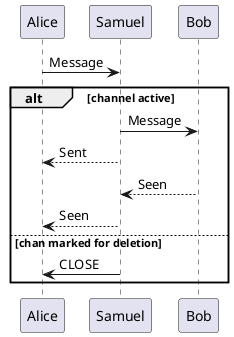 @startuml
Alice -> Samuel: Message
alt channel active
    Samuel -> Bob : Message
    Samuel --> Alice : Sent
    Bob --> Samuel : Seen
    Samuel --> Alice : Seen
else chan marked for deletion
    Samuel -> Alice : CLOSE
end
@enduml